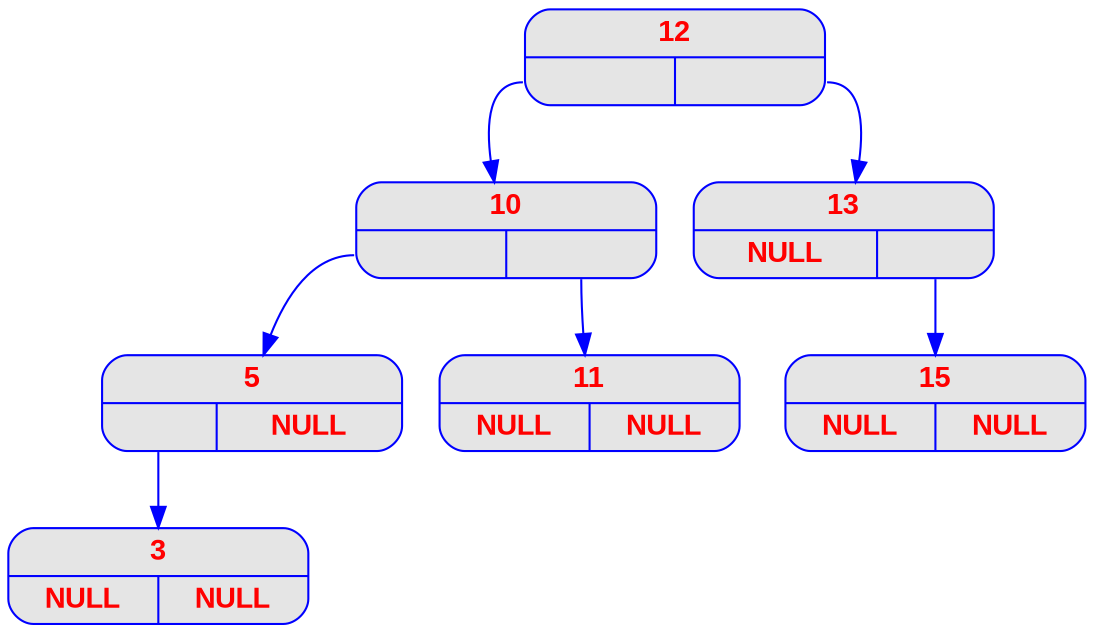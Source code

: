 digraph inserer_1 {
	node [
		fontname  = "Arial bold" 
		fontsize  = "14"
		fontcolor = "red"
		style     = "rounded, filled"
		shape     = "record"
		fillcolor = "grey90"
		color     = "blue"
		width     = "2"
	]

	edge [
		color     = "blue"
	]

12 [label = "{<c> 12 | { <g> | <d>}}"];
12:g -> 10;
10 [label = "{<c> 10 | { <g> | <d>}}"];
10:g -> 5;
5 [label = "{<c> 5 | { <g> | <d>}}"];
5 [label = "{<c> 5 | { <g> | <d> NULL}}"];
5:g -> 3;
3 [label = "{<c> 3 | { <g> | <d>}}"];
3 [label = "{<c> 3 | { <g> NULL | <d> NULL}}"];
10:d -> 11;
11 [label = "{<c> 11 | { <g> | <d>}}"];
11 [label = "{<c> 11 | { <g> NULL | <d> NULL}}"];
12:d -> 13;
13 [label = "{<c> 13 | { <g> | <d>}}"];
13 [label = "{<c> 13 | { <g> NULL | <d>}}"];
13:d -> 15;
15 [label = "{<c> 15 | { <g> | <d>}}"];
15 [label = "{<c> 15 | { <g> NULL | <d> NULL}}"];
}
